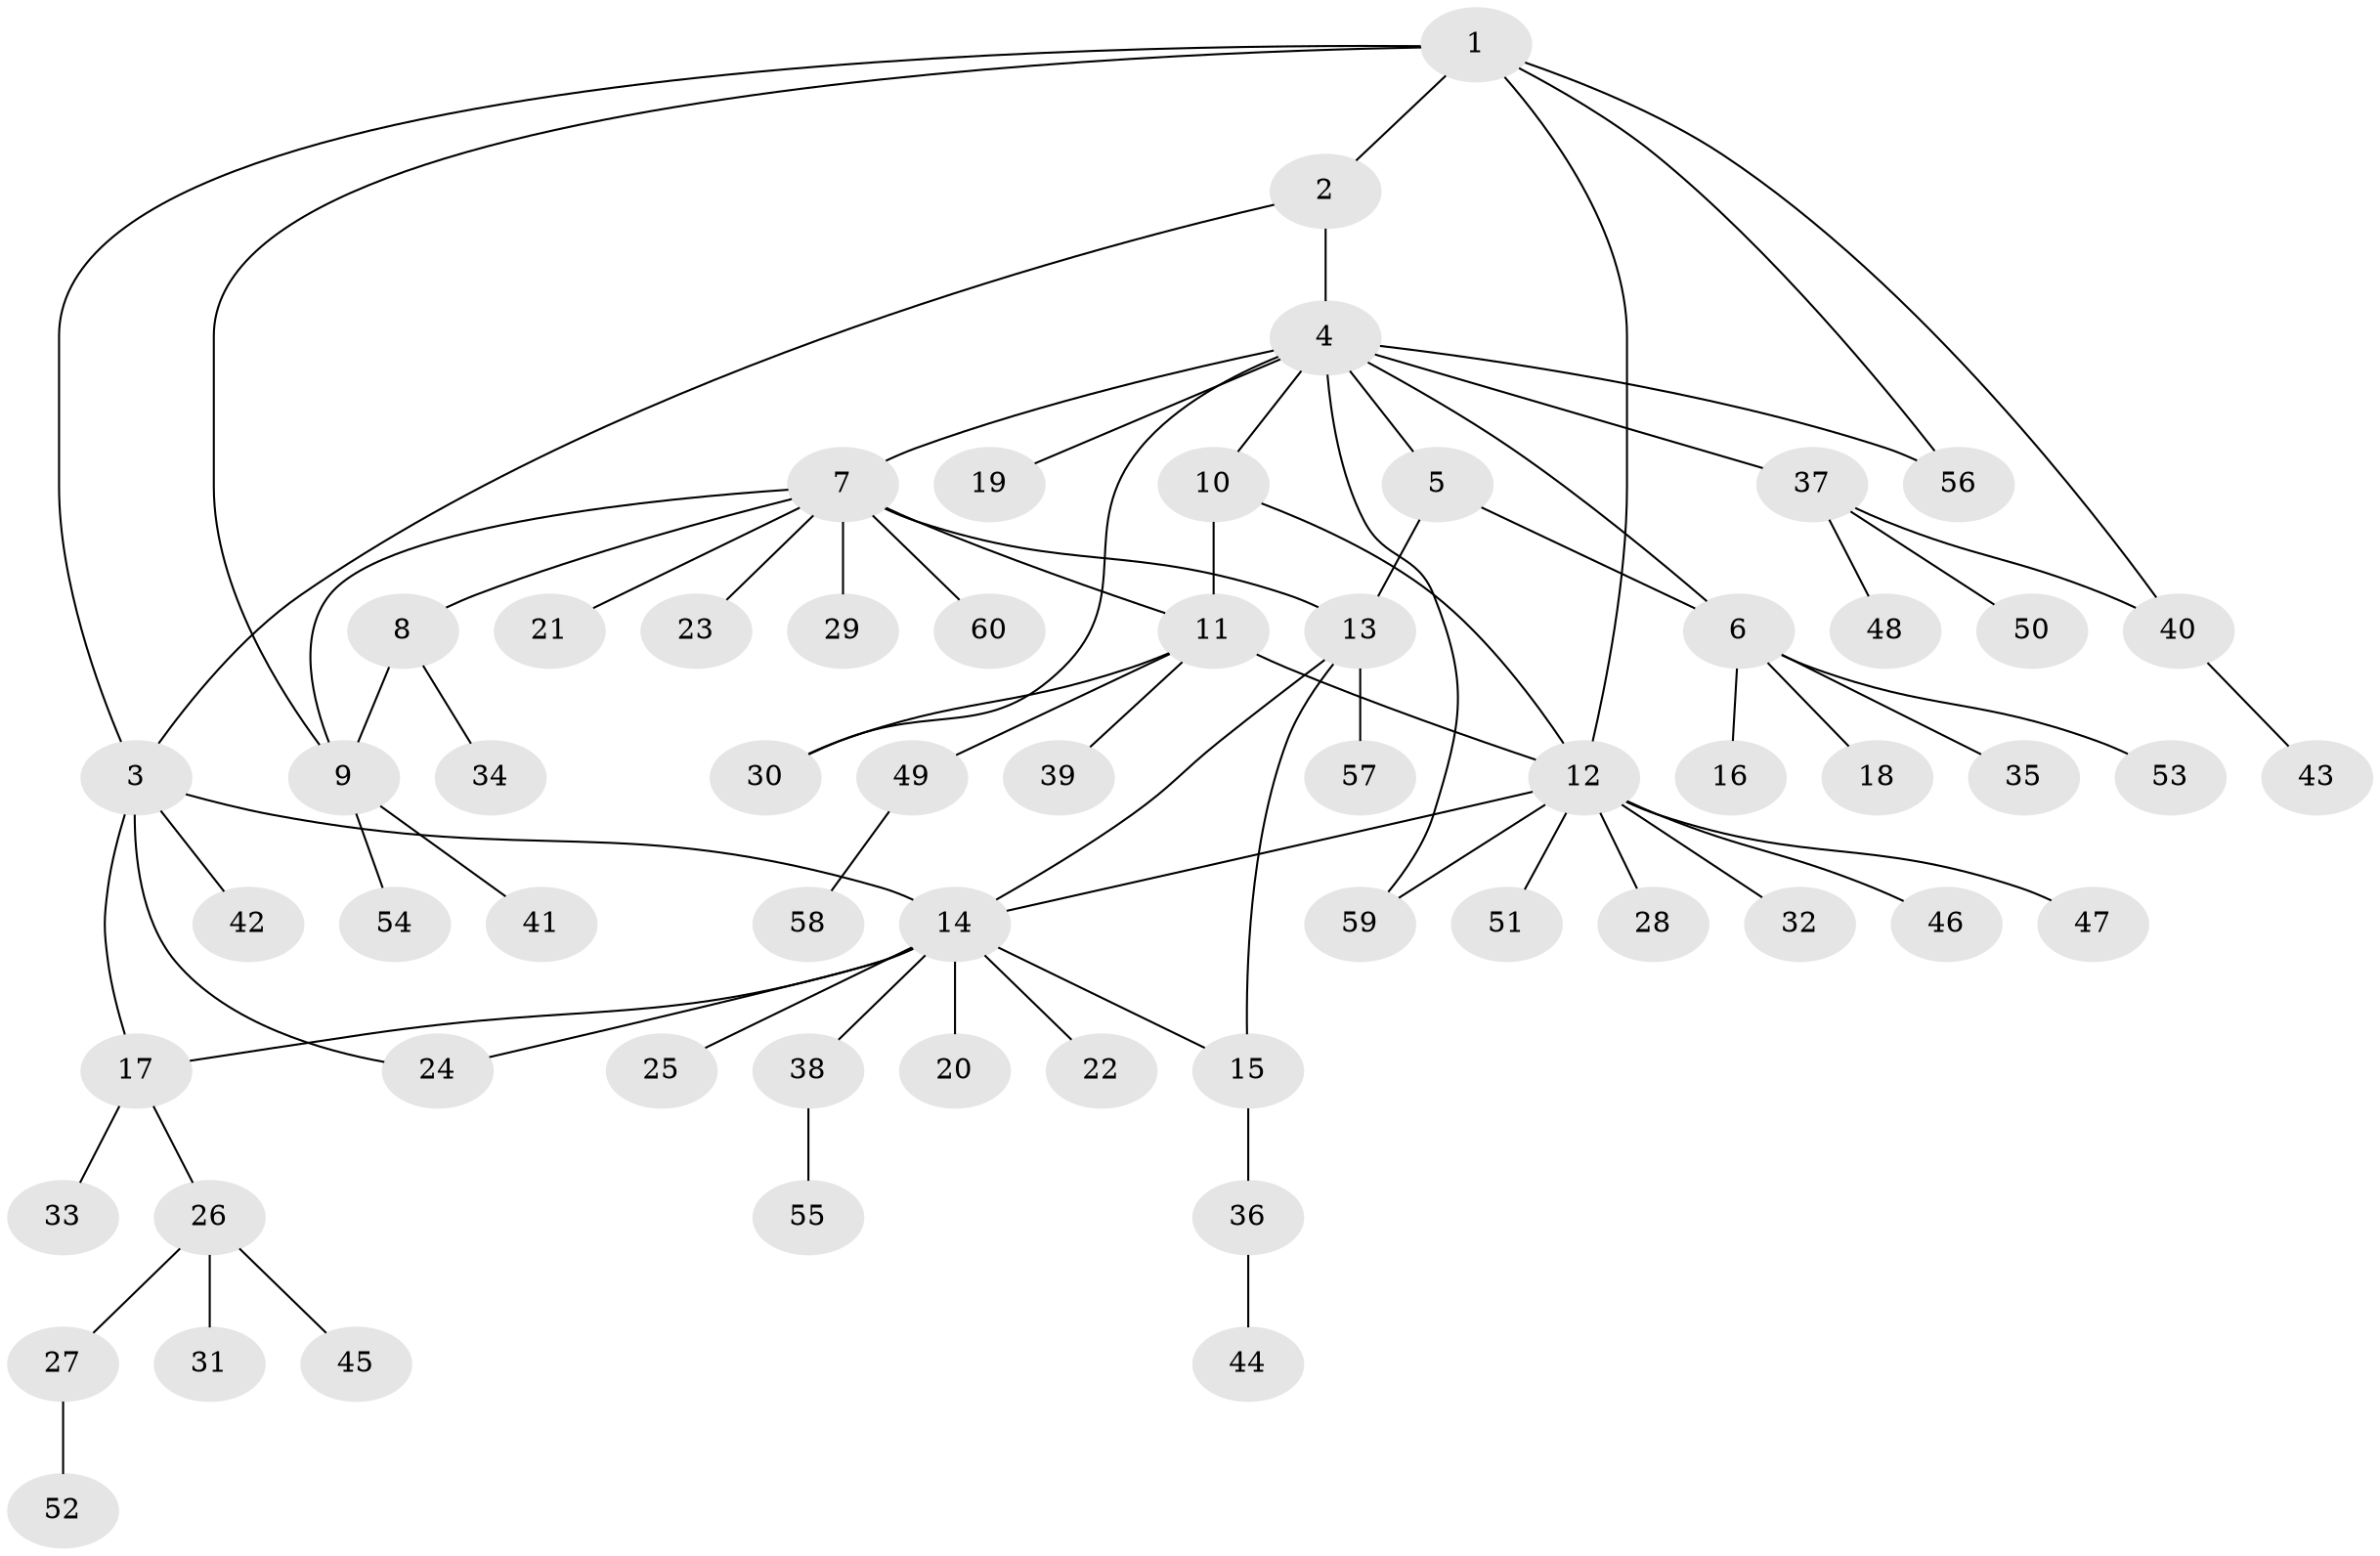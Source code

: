 // coarse degree distribution, {8: 0.05263157894736842, 5: 0.15789473684210525, 2: 0.2631578947368421, 3: 0.10526315789473684, 4: 0.15789473684210525, 1: 0.2631578947368421}
// Generated by graph-tools (version 1.1) at 2025/52/03/04/25 22:52:06]
// undirected, 60 vertices, 76 edges
graph export_dot {
  node [color=gray90,style=filled];
  1;
  2;
  3;
  4;
  5;
  6;
  7;
  8;
  9;
  10;
  11;
  12;
  13;
  14;
  15;
  16;
  17;
  18;
  19;
  20;
  21;
  22;
  23;
  24;
  25;
  26;
  27;
  28;
  29;
  30;
  31;
  32;
  33;
  34;
  35;
  36;
  37;
  38;
  39;
  40;
  41;
  42;
  43;
  44;
  45;
  46;
  47;
  48;
  49;
  50;
  51;
  52;
  53;
  54;
  55;
  56;
  57;
  58;
  59;
  60;
  1 -- 2;
  1 -- 3;
  1 -- 9;
  1 -- 12;
  1 -- 40;
  1 -- 56;
  2 -- 3;
  2 -- 4;
  3 -- 14;
  3 -- 17;
  3 -- 24;
  3 -- 42;
  4 -- 5;
  4 -- 6;
  4 -- 7;
  4 -- 10;
  4 -- 19;
  4 -- 30;
  4 -- 37;
  4 -- 56;
  4 -- 59;
  5 -- 6;
  5 -- 13;
  6 -- 16;
  6 -- 18;
  6 -- 35;
  6 -- 53;
  7 -- 8;
  7 -- 9;
  7 -- 11;
  7 -- 13;
  7 -- 21;
  7 -- 23;
  7 -- 29;
  7 -- 60;
  8 -- 9;
  8 -- 34;
  9 -- 41;
  9 -- 54;
  10 -- 11;
  10 -- 12;
  11 -- 12;
  11 -- 30;
  11 -- 39;
  11 -- 49;
  12 -- 14;
  12 -- 28;
  12 -- 32;
  12 -- 46;
  12 -- 47;
  12 -- 51;
  12 -- 59;
  13 -- 14;
  13 -- 15;
  13 -- 57;
  14 -- 15;
  14 -- 17;
  14 -- 20;
  14 -- 22;
  14 -- 24;
  14 -- 25;
  14 -- 38;
  15 -- 36;
  17 -- 26;
  17 -- 33;
  26 -- 27;
  26 -- 31;
  26 -- 45;
  27 -- 52;
  36 -- 44;
  37 -- 40;
  37 -- 48;
  37 -- 50;
  38 -- 55;
  40 -- 43;
  49 -- 58;
}
